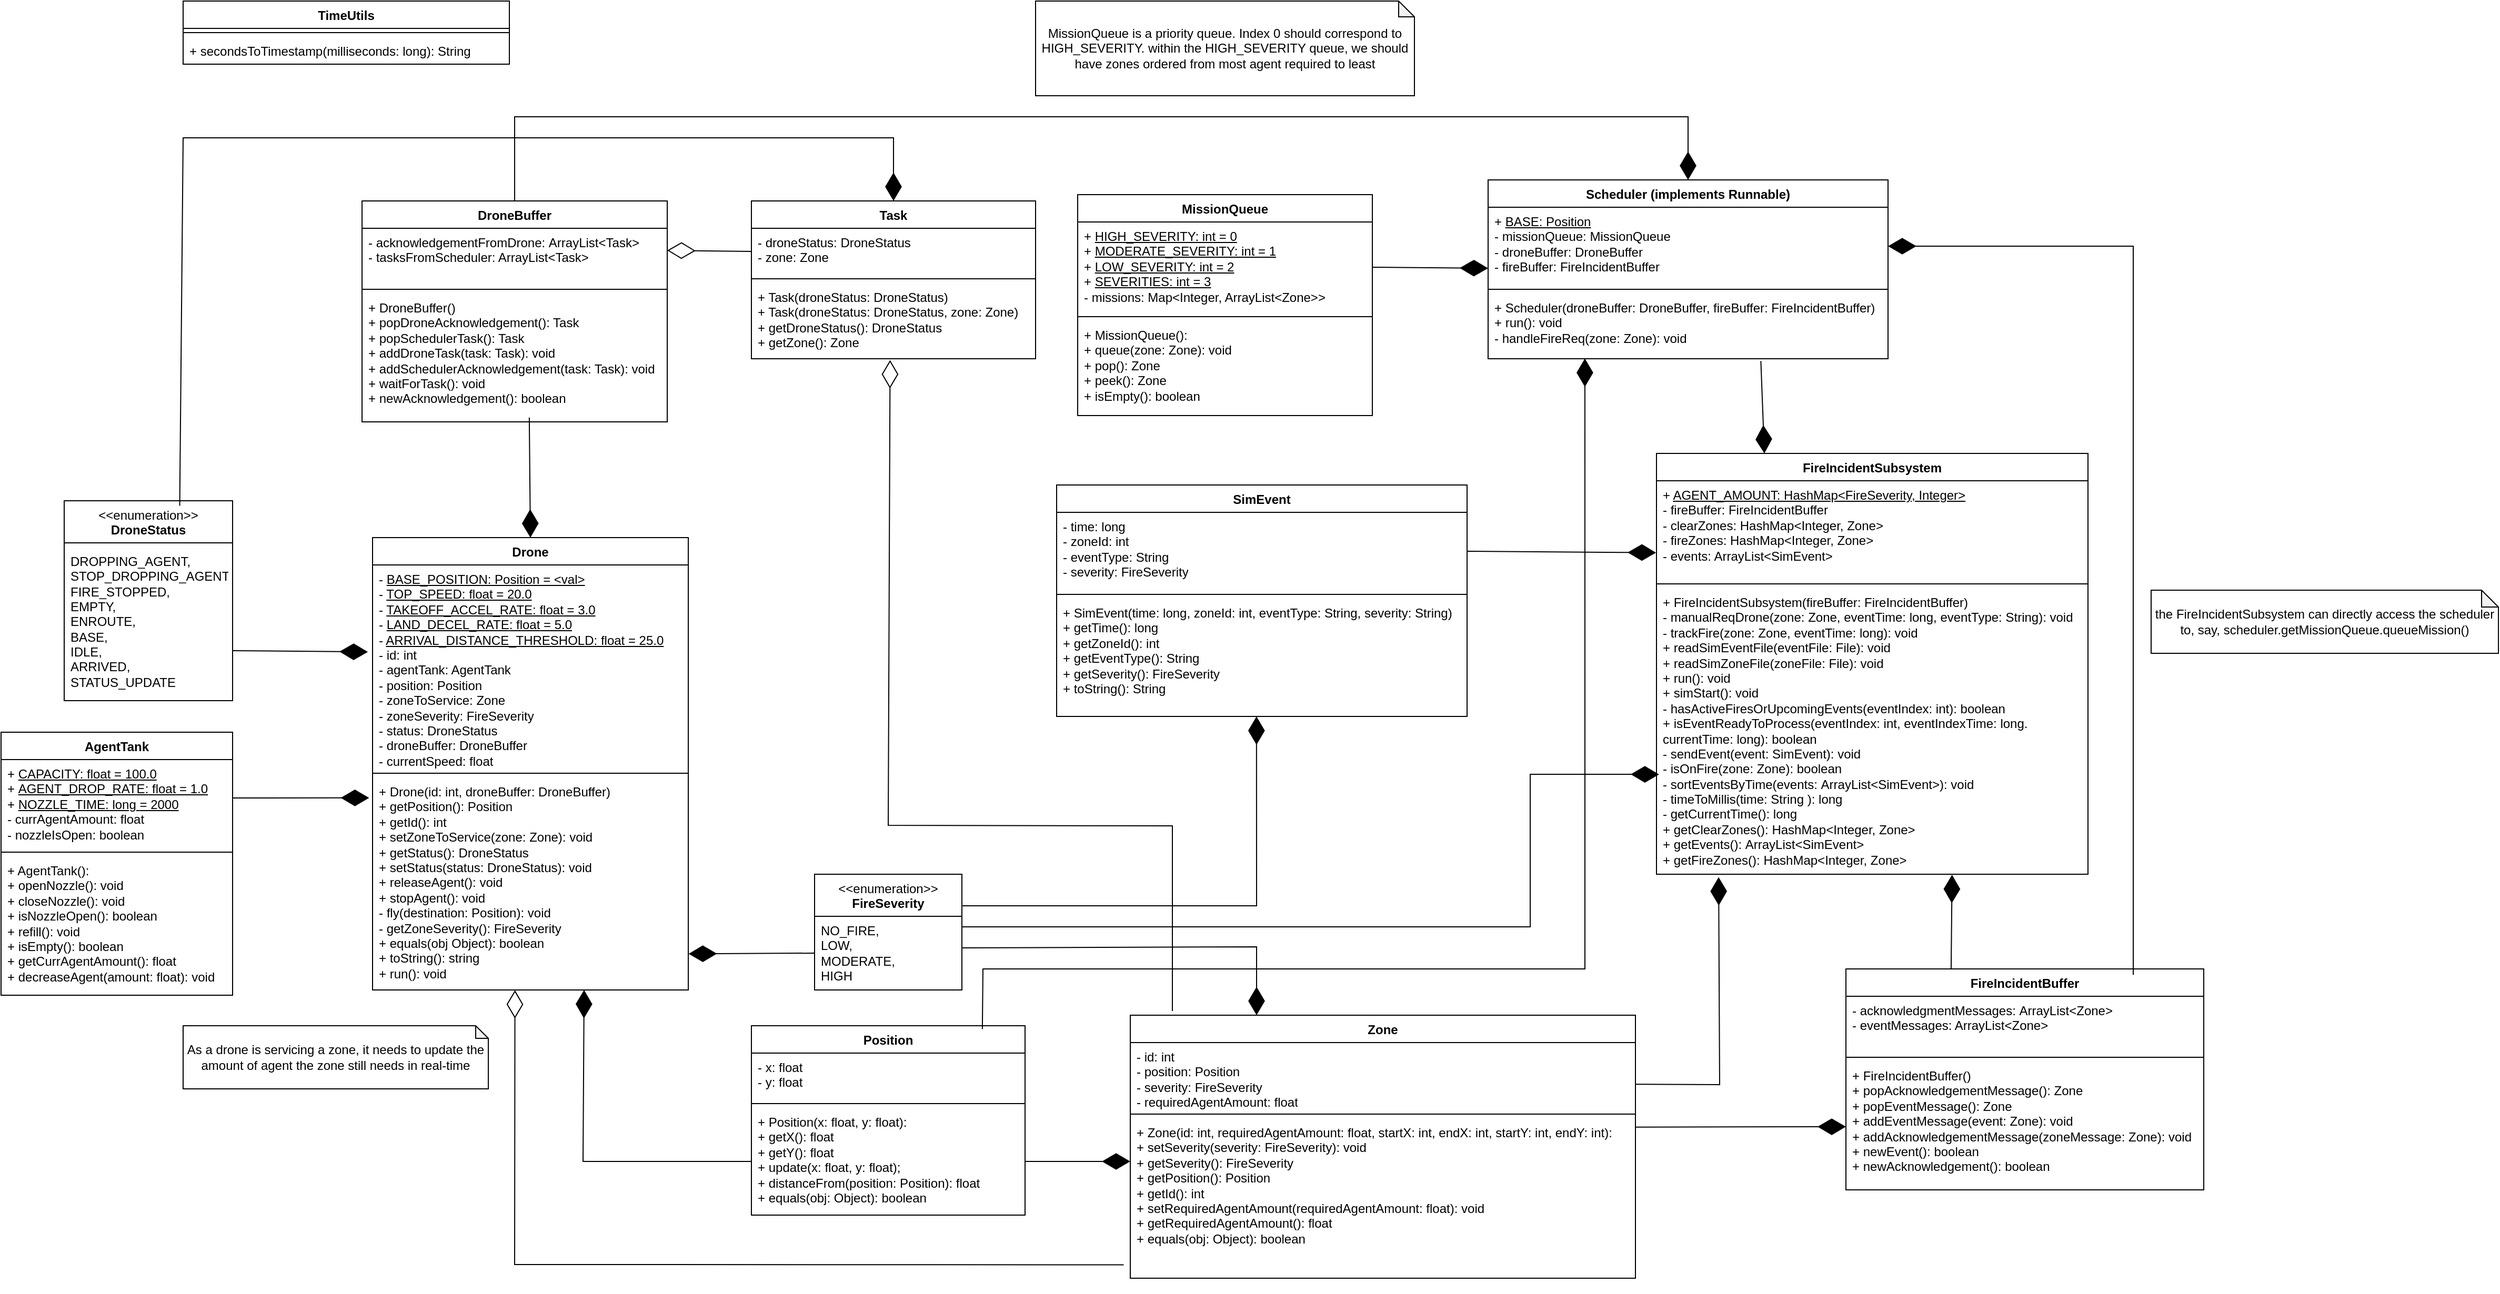 <mxfile version="26.0.10">
  <diagram id="C5RBs43oDa-KdzZeNtuy" name="Page-1">
    <mxGraphModel dx="6270" dy="3529" grid="1" gridSize="10" guides="1" tooltips="1" connect="1" arrows="1" fold="1" page="1" pageScale="1" pageWidth="827" pageHeight="1169" math="0" shadow="0">
      <root>
        <mxCell id="WIyWlLk6GJQsqaUBKTNV-0" />
        <mxCell id="WIyWlLk6GJQsqaUBKTNV-1" parent="WIyWlLk6GJQsqaUBKTNV-0" />
        <mxCell id="dD8fBHzeQAmdIIVGzdC5-3" value="Scheduler (implements Runnable)" style="swimlane;fontStyle=1;align=center;verticalAlign=top;childLayout=stackLayout;horizontal=1;startSize=26;horizontalStack=0;resizeParent=1;resizeParentMax=0;resizeLast=0;collapsible=1;marginBottom=0;whiteSpace=wrap;html=1;" parent="WIyWlLk6GJQsqaUBKTNV-1" vertex="1">
          <mxGeometry x="653" y="-940" width="380" height="170" as="geometry" />
        </mxCell>
        <mxCell id="dD8fBHzeQAmdIIVGzdC5-4" value="&lt;div&gt;+ &lt;u&gt;BASE: Position&lt;/u&gt;&lt;/div&gt;&lt;div&gt;- missionQueue: MissionQueue&lt;/div&gt;&lt;div&gt;- droneBuffer: DroneBuffer&lt;/div&gt;&lt;div&gt;- fireBuffer: FireIncidentBuffer&lt;/div&gt;" style="text;strokeColor=none;fillColor=none;align=left;verticalAlign=top;spacingLeft=4;spacingRight=4;overflow=hidden;rotatable=0;points=[[0,0.5],[1,0.5]];portConstraint=eastwest;whiteSpace=wrap;html=1;" parent="dD8fBHzeQAmdIIVGzdC5-3" vertex="1">
          <mxGeometry y="26" width="380" height="74" as="geometry" />
        </mxCell>
        <mxCell id="dD8fBHzeQAmdIIVGzdC5-5" value="" style="line;strokeWidth=1;fillColor=none;align=left;verticalAlign=middle;spacingTop=-1;spacingLeft=3;spacingRight=3;rotatable=0;labelPosition=right;points=[];portConstraint=eastwest;strokeColor=inherit;" parent="dD8fBHzeQAmdIIVGzdC5-3" vertex="1">
          <mxGeometry y="100" width="380" height="8" as="geometry" />
        </mxCell>
        <mxCell id="dD8fBHzeQAmdIIVGzdC5-6" value="&lt;div&gt;+ Scheduler(droneBuffer: DroneBuffer, fireBuffer: FireIncidentBuffer)&lt;/div&gt;&lt;div&gt;+ run(): void&lt;/div&gt;&lt;div&gt;- handleFireReq(zone: Zone): void&lt;/div&gt;" style="text;strokeColor=none;fillColor=none;align=left;verticalAlign=top;spacingLeft=4;spacingRight=4;overflow=hidden;rotatable=0;points=[[0,0.5],[1,0.5]];portConstraint=eastwest;whiteSpace=wrap;html=1;" parent="dD8fBHzeQAmdIIVGzdC5-3" vertex="1">
          <mxGeometry y="108" width="380" height="62" as="geometry" />
        </mxCell>
        <mxCell id="dD8fBHzeQAmdIIVGzdC5-7" value="FireIncidentSubsystem" style="swimlane;fontStyle=1;align=center;verticalAlign=top;childLayout=stackLayout;horizontal=1;startSize=26;horizontalStack=0;resizeParent=1;resizeParentMax=0;resizeLast=0;collapsible=1;marginBottom=0;whiteSpace=wrap;html=1;" parent="WIyWlLk6GJQsqaUBKTNV-1" vertex="1">
          <mxGeometry x="813" y="-680" width="410" height="400" as="geometry">
            <mxRectangle x="600" y="260" width="160" height="30" as="alternateBounds" />
          </mxGeometry>
        </mxCell>
        <mxCell id="dD8fBHzeQAmdIIVGzdC5-8" value="&lt;div&gt;+ &lt;u&gt;AGENT_AMOUNT: HashMap&amp;lt;FireSeverity, Integer&amp;gt;&lt;/u&gt;&lt;/div&gt;&lt;div&gt;- fireBuffer: FireIncidentBuffer&lt;/div&gt;- clearZones: HashMap&amp;lt;Integer, Zone&amp;gt;&lt;div&gt;- fireZones: HashMap&amp;lt;Integer, Zone&amp;gt;&lt;br&gt;&lt;div&gt;- events: ArrayList&amp;lt;SimEvent&amp;gt;&lt;br&gt;&lt;div&gt;&lt;br&gt;&lt;/div&gt;&lt;/div&gt;&lt;/div&gt;" style="text;strokeColor=none;fillColor=none;align=left;verticalAlign=top;spacingLeft=4;spacingRight=4;overflow=hidden;rotatable=0;points=[[0,0.5],[1,0.5]];portConstraint=eastwest;whiteSpace=wrap;html=1;" parent="dD8fBHzeQAmdIIVGzdC5-7" vertex="1">
          <mxGeometry y="26" width="410" height="94" as="geometry" />
        </mxCell>
        <mxCell id="dD8fBHzeQAmdIIVGzdC5-9" value="" style="line;strokeWidth=1;fillColor=none;align=left;verticalAlign=middle;spacingTop=-1;spacingLeft=3;spacingRight=3;rotatable=0;labelPosition=right;points=[];portConstraint=eastwest;strokeColor=inherit;" parent="dD8fBHzeQAmdIIVGzdC5-7" vertex="1">
          <mxGeometry y="120" width="410" height="8" as="geometry" />
        </mxCell>
        <mxCell id="dD8fBHzeQAmdIIVGzdC5-10" value="+ FireIncidentSubsystem(fireBuffer: FireIncidentBuffer)&lt;div&gt;- manualReqDrone(zone: Zone, eventTime: long, eventType: String): void&lt;/div&gt;&lt;div&gt;- trackFire(zone: Zone, eventTime: long): void&lt;/div&gt;&lt;div&gt;+ readSimEventFile(eventFile: File): void&lt;/div&gt;&lt;div&gt;+ readSimZoneFile(zoneFile: File): void&lt;/div&gt;&lt;div&gt;+ run(): void&lt;/div&gt;&lt;div&gt;+ simStart(): void&lt;/div&gt;&lt;div&gt;- hasActiveFiresOrUpcomingEvents(eventIndex: int): boolean&lt;/div&gt;&lt;div&gt;+ isEventReadyToProcess(eventIndex: int, eventIndexTime: long. currentTime: long): boolean&lt;/div&gt;&lt;div&gt;- sendEvent(event: SimEvent): void&lt;/div&gt;&lt;div&gt;- isOnFire(zone: Zone): boolean&lt;/div&gt;&lt;div&gt;- sortEventsByTime(&lt;span style=&quot;background-color: transparent; color: light-dark(rgb(0, 0, 0), rgb(255, 255, 255));&quot;&gt;events:&amp;nbsp;&lt;/span&gt;&lt;span style=&quot;background-color: transparent; color: light-dark(rgb(0, 0, 0), rgb(255, 255, 255));&quot;&gt;ArrayList&amp;lt;SimEvent&amp;gt;):&amp;nbsp;&lt;/span&gt;&lt;span style=&quot;background-color: transparent; color: light-dark(rgb(0, 0, 0), rgb(255, 255, 255));&quot;&gt;void&lt;/span&gt;&lt;span style=&quot;background-color: transparent; color: light-dark(rgb(0, 0, 0), rgb(255, 255, 255));&quot;&gt;&amp;nbsp;&lt;/span&gt;&lt;/div&gt;&lt;div&gt;- timeToMillis(time:&amp;nbsp;&lt;span style=&quot;background-color: transparent; color: light-dark(rgb(0, 0, 0), rgb(255, 255, 255));&quot;&gt;String&lt;/span&gt;&lt;span style=&quot;background-color: transparent; color: light-dark(rgb(0, 0, 0), rgb(255, 255, 255));&quot;&gt;&amp;nbsp;&lt;/span&gt;&lt;span style=&quot;background-color: transparent; color: light-dark(rgb(0, 0, 0), rgb(255, 255, 255));&quot;&gt;):&amp;nbsp;&lt;/span&gt;&lt;span style=&quot;background-color: transparent; color: light-dark(rgb(0, 0, 0), rgb(255, 255, 255));&quot;&gt;long&lt;/span&gt;&lt;span style=&quot;background-color: transparent; color: light-dark(rgb(0, 0, 0), rgb(255, 255, 255));&quot;&gt;&amp;nbsp;&lt;/span&gt;&lt;/div&gt;&lt;div&gt;- getCurrentTime():&amp;nbsp;&lt;span style=&quot;background-color: transparent; color: light-dark(rgb(0, 0, 0), rgb(255, 255, 255));&quot;&gt;long&lt;/span&gt;&lt;span style=&quot;background-color: transparent; color: light-dark(rgb(0, 0, 0), rgb(255, 255, 255));&quot;&gt;&amp;nbsp;&lt;/span&gt;&lt;/div&gt;&lt;div&gt;+ getClearZones():&amp;nbsp;&lt;span style=&quot;background-color: transparent; color: light-dark(rgb(0, 0, 0), rgb(255, 255, 255));&quot;&gt;HashMap&amp;lt;Integer, Zone&amp;gt;&lt;/span&gt;&lt;/div&gt;&lt;div&gt;+ getEvents():&amp;nbsp;&lt;span style=&quot;background-color: transparent; color: light-dark(rgb(0, 0, 0), rgb(255, 255, 255));&quot;&gt;ArrayList&amp;lt;SimEvent&amp;gt;&lt;/span&gt;&lt;/div&gt;&lt;div&gt;+ getFireZones():&amp;nbsp;&lt;span style=&quot;background-color: transparent; color: light-dark(rgb(0, 0, 0), rgb(255, 255, 255));&quot;&gt;HashMap&amp;lt;Integer, Zone&amp;gt;&lt;/span&gt;&lt;/div&gt;" style="text;strokeColor=none;fillColor=none;align=left;verticalAlign=top;spacingLeft=4;spacingRight=4;overflow=hidden;rotatable=0;points=[[0,0.5],[1,0.5]];portConstraint=eastwest;whiteSpace=wrap;html=1;" parent="dD8fBHzeQAmdIIVGzdC5-7" vertex="1">
          <mxGeometry y="128" width="410" height="272" as="geometry" />
        </mxCell>
        <mxCell id="dD8fBHzeQAmdIIVGzdC5-19" value="Drone" style="swimlane;fontStyle=1;align=center;verticalAlign=top;childLayout=stackLayout;horizontal=1;startSize=26;horizontalStack=0;resizeParent=1;resizeParentMax=0;resizeLast=0;collapsible=1;marginBottom=0;whiteSpace=wrap;html=1;" parent="WIyWlLk6GJQsqaUBKTNV-1" vertex="1">
          <mxGeometry x="-407" y="-600" width="300" height="430" as="geometry" />
        </mxCell>
        <mxCell id="dD8fBHzeQAmdIIVGzdC5-20" value="&lt;div&gt;- &lt;u&gt;BASE_POSITION: Position = &amp;lt;val&amp;gt;&lt;/u&gt;&lt;/div&gt;- &lt;u&gt;TOP_SPEED: float = 20.0&lt;/u&gt;&lt;div&gt;- &lt;u&gt;TAKEOFF_ACCEL_RATE&lt;/u&gt;&lt;u style=&quot;background-color: transparent; color: light-dark(rgb(0, 0, 0), rgb(255, 255, 255));&quot;&gt;: float&lt;/u&gt;&lt;u style=&quot;background-color: transparent; color: light-dark(rgb(0, 0, 0), rgb(255, 255, 255));&quot;&gt;&amp;nbsp;= 3.0&lt;/u&gt;&lt;/div&gt;&lt;div&gt;- &lt;u&gt;LAND_DECEL_RATE&lt;/u&gt;&lt;u style=&quot;background-color: transparent; color: light-dark(rgb(0, 0, 0), rgb(255, 255, 255));&quot;&gt;: float&lt;/u&gt;&lt;u style=&quot;background-color: transparent; color: light-dark(rgb(0, 0, 0), rgb(255, 255, 255));&quot;&gt;&amp;nbsp;= 5.0&lt;/u&gt;&lt;/div&gt;&lt;div&gt;- &lt;u&gt;ARRIVAL_DISTANCE_THRESHOLD: float = 25.0&lt;/u&gt;&lt;/div&gt;&lt;div&gt;- id: int&lt;/div&gt;&lt;div&gt;- agentTank: AgentTank&lt;/div&gt;&lt;div&gt;- position: Position&lt;/div&gt;&lt;div&gt;&lt;span style=&quot;background-color: transparent; color: light-dark(rgb(0, 0, 0), rgb(255, 255, 255));&quot;&gt;- zoneToService: Zone&lt;/span&gt;&lt;/div&gt;&lt;div&gt;&lt;span style=&quot;background-color: transparent; color: light-dark(rgb(0, 0, 0), rgb(255, 255, 255));&quot;&gt;- zoneSeverity: FireSeverity&lt;/span&gt;&lt;/div&gt;&lt;div&gt;&lt;span style=&quot;background-color: transparent; color: light-dark(rgb(0, 0, 0), rgb(255, 255, 255));&quot;&gt;- status: DroneStatus&lt;/span&gt;&lt;/div&gt;&lt;div&gt;- droneBuffer: DroneBuffer&lt;/div&gt;&lt;div&gt;- currentSpeed: float&lt;/div&gt;" style="text;strokeColor=none;fillColor=none;align=left;verticalAlign=top;spacingLeft=4;spacingRight=4;overflow=hidden;rotatable=0;points=[[0,0.5],[1,0.5]];portConstraint=eastwest;whiteSpace=wrap;html=1;" parent="dD8fBHzeQAmdIIVGzdC5-19" vertex="1">
          <mxGeometry y="26" width="300" height="194" as="geometry" />
        </mxCell>
        <mxCell id="dD8fBHzeQAmdIIVGzdC5-21" value="" style="line;strokeWidth=1;fillColor=none;align=left;verticalAlign=middle;spacingTop=-1;spacingLeft=3;spacingRight=3;rotatable=0;labelPosition=right;points=[];portConstraint=eastwest;strokeColor=inherit;" parent="dD8fBHzeQAmdIIVGzdC5-19" vertex="1">
          <mxGeometry y="220" width="300" height="8" as="geometry" />
        </mxCell>
        <mxCell id="dD8fBHzeQAmdIIVGzdC5-22" value="+ Drone(id: int, droneBuffer: DroneBuffer)&lt;div&gt;+ getPosition(): Position&lt;/div&gt;&lt;div&gt;+ getId(): int&lt;/div&gt;&lt;div&gt;+ setZoneToService(zone: Zone): void&lt;/div&gt;&lt;div&gt;+ getStatus(): DroneStatus&lt;/div&gt;&lt;div&gt;+ setStatus(status: DroneStatus): void&lt;/div&gt;&lt;div&gt;+ releaseAgent(): void&lt;/div&gt;&lt;div&gt;+ stopAgent(): void&lt;/div&gt;&lt;div&gt;- fly(destination: Position): void&lt;/div&gt;&lt;div&gt;- getZoneSeverity(): FireSeverity&lt;/div&gt;&lt;div&gt;&lt;span style=&quot;background-color: transparent; color: light-dark(rgb(0, 0, 0), rgb(255, 255, 255));&quot;&gt;+ equals(obj Object): boolean&lt;/span&gt;&lt;/div&gt;&lt;div&gt;&lt;span style=&quot;background-color: transparent; color: light-dark(rgb(0, 0, 0), rgb(255, 255, 255));&quot;&gt;+ toString(): string&lt;/span&gt;&lt;/div&gt;&lt;div&gt;+ run(): void&lt;/div&gt;" style="text;strokeColor=none;fillColor=none;align=left;verticalAlign=top;spacingLeft=4;spacingRight=4;overflow=hidden;rotatable=0;points=[[0,0.5],[1,0.5]];portConstraint=eastwest;whiteSpace=wrap;html=1;" parent="dD8fBHzeQAmdIIVGzdC5-19" vertex="1">
          <mxGeometry y="228" width="300" height="202" as="geometry" />
        </mxCell>
        <mxCell id="8iYAL62ja1nZ0vtUhIU6-0" value="Position" style="swimlane;fontStyle=1;align=center;verticalAlign=top;childLayout=stackLayout;horizontal=1;startSize=26;horizontalStack=0;resizeParent=1;resizeParentMax=0;resizeLast=0;collapsible=1;marginBottom=0;whiteSpace=wrap;html=1;" parent="WIyWlLk6GJQsqaUBKTNV-1" vertex="1">
          <mxGeometry x="-47" y="-136" width="260" height="180" as="geometry" />
        </mxCell>
        <mxCell id="8iYAL62ja1nZ0vtUhIU6-1" value="- x: float&lt;div&gt;- y: float&lt;br&gt;&lt;div&gt;&lt;br&gt;&lt;/div&gt;&lt;/div&gt;" style="text;strokeColor=none;fillColor=none;align=left;verticalAlign=top;spacingLeft=4;spacingRight=4;overflow=hidden;rotatable=0;points=[[0,0.5],[1,0.5]];portConstraint=eastwest;whiteSpace=wrap;html=1;" parent="8iYAL62ja1nZ0vtUhIU6-0" vertex="1">
          <mxGeometry y="26" width="260" height="44" as="geometry" />
        </mxCell>
        <mxCell id="8iYAL62ja1nZ0vtUhIU6-2" value="" style="line;strokeWidth=1;fillColor=none;align=left;verticalAlign=middle;spacingTop=-1;spacingLeft=3;spacingRight=3;rotatable=0;labelPosition=right;points=[];portConstraint=eastwest;strokeColor=inherit;" parent="8iYAL62ja1nZ0vtUhIU6-0" vertex="1">
          <mxGeometry y="70" width="260" height="8" as="geometry" />
        </mxCell>
        <mxCell id="8iYAL62ja1nZ0vtUhIU6-3" value="+ Position(x: float, y: float):&lt;div&gt;+ getX(): float&lt;/div&gt;&lt;div&gt;+ getY(): float&lt;/div&gt;&lt;div&gt;+ update(x: float, y: float);&lt;/div&gt;&lt;div&gt;+ distanceFrom(position: Position): float&lt;/div&gt;&lt;div&gt;+ equals(obj: Object): boolean&lt;/div&gt;" style="text;strokeColor=none;fillColor=none;align=left;verticalAlign=top;spacingLeft=4;spacingRight=4;overflow=hidden;rotatable=0;points=[[0,0.5],[1,0.5]];portConstraint=eastwest;whiteSpace=wrap;html=1;" parent="8iYAL62ja1nZ0vtUhIU6-0" vertex="1">
          <mxGeometry y="78" width="260" height="102" as="geometry" />
        </mxCell>
        <mxCell id="8iYAL62ja1nZ0vtUhIU6-4" value="AgentTank" style="swimlane;fontStyle=1;align=center;verticalAlign=top;childLayout=stackLayout;horizontal=1;startSize=26;horizontalStack=0;resizeParent=1;resizeParentMax=0;resizeLast=0;collapsible=1;marginBottom=0;whiteSpace=wrap;html=1;" parent="WIyWlLk6GJQsqaUBKTNV-1" vertex="1">
          <mxGeometry x="-760" y="-415" width="220" height="250" as="geometry" />
        </mxCell>
        <mxCell id="3Jw2S-eIn3hg3tQyEcCP-6" value="&lt;div&gt;+ &lt;u&gt;CAPACITY&lt;span style=&quot;color: light-dark(rgb(0, 0, 0), rgb(255, 255, 255)); background-color: transparent;&quot;&gt;: float&lt;/span&gt;&lt;span style=&quot;color: light-dark(rgb(0, 0, 0), rgb(255, 255, 255)); background-color: transparent;&quot;&gt;&amp;nbsp;= 100.0&lt;/span&gt;&lt;/u&gt;&lt;br&gt;&lt;/div&gt;+&amp;nbsp;&lt;u&gt;AGENT_DROP_RATE:&lt;span style=&quot;color: light-dark(rgb(0, 0, 0), rgb(255, 255, 255)); background-color: transparent;&quot;&gt;&amp;nbsp;float&lt;/span&gt;&lt;span style=&quot;color: light-dark(rgb(0, 0, 0), rgb(255, 255, 255)); background-color: transparent;&quot;&gt;&amp;nbsp;= 1.0&lt;/span&gt;&lt;/u&gt;&lt;div&gt;+&amp;nbsp;&lt;u&gt;NOZZLE_TIME&lt;/u&gt;&lt;u style=&quot;color: light-dark(rgb(0, 0, 0), rgb(255, 255, 255)); background-color: transparent;&quot;&gt;: long&amp;nbsp;&lt;/u&gt;&lt;u style=&quot;color: light-dark(rgb(0, 0, 0), rgb(255, 255, 255)); background-color: transparent;&quot;&gt;= 2000&lt;/u&gt;&lt;u style=&quot;color: light-dark(rgb(0, 0, 0), rgb(255, 255, 255)); background-color: transparent;&quot;&gt;&lt;br&gt;&lt;/u&gt;&lt;/div&gt;&lt;div&gt;- currAgentAmount: float&lt;/div&gt;&lt;div&gt;- nozzleIsOpen: boolean&lt;/div&gt;" style="text;strokeColor=none;fillColor=none;align=left;verticalAlign=top;spacingLeft=4;spacingRight=4;overflow=hidden;rotatable=0;points=[[0,0.5],[1,0.5]];portConstraint=eastwest;whiteSpace=wrap;html=1;" parent="8iYAL62ja1nZ0vtUhIU6-4" vertex="1">
          <mxGeometry y="26" width="220" height="84" as="geometry" />
        </mxCell>
        <mxCell id="8iYAL62ja1nZ0vtUhIU6-6" value="" style="line;strokeWidth=1;fillColor=none;align=left;verticalAlign=middle;spacingTop=-1;spacingLeft=3;spacingRight=3;rotatable=0;labelPosition=right;points=[];portConstraint=eastwest;strokeColor=inherit;" parent="8iYAL62ja1nZ0vtUhIU6-4" vertex="1">
          <mxGeometry y="110" width="220" height="8" as="geometry" />
        </mxCell>
        <mxCell id="8iYAL62ja1nZ0vtUhIU6-7" value="+ AgentTank():&lt;div&gt;+ openNozzle(): void&lt;/div&gt;&lt;div&gt;+ closeNozzle(): void&lt;/div&gt;&lt;div&gt;+ isNozzleOpen(): boolean&lt;/div&gt;&lt;div&gt;+ refill(): void&lt;/div&gt;&lt;div&gt;+ isEmpty(): boolean&lt;/div&gt;&lt;div&gt;+ getCurrAgentAmount(): float&lt;/div&gt;&lt;div&gt;+ decreaseAgent(amount: float): void&lt;/div&gt;" style="text;strokeColor=none;fillColor=none;align=left;verticalAlign=top;spacingLeft=4;spacingRight=4;overflow=hidden;rotatable=0;points=[[0,0.5],[1,0.5]];portConstraint=eastwest;whiteSpace=wrap;html=1;" parent="8iYAL62ja1nZ0vtUhIU6-4" vertex="1">
          <mxGeometry y="118" width="220" height="132" as="geometry" />
        </mxCell>
        <mxCell id="8iYAL62ja1nZ0vtUhIU6-9" value="Zone" style="swimlane;fontStyle=1;align=center;verticalAlign=top;childLayout=stackLayout;horizontal=1;startSize=26;horizontalStack=0;resizeParent=1;resizeParentMax=0;resizeLast=0;collapsible=1;marginBottom=0;whiteSpace=wrap;html=1;" parent="WIyWlLk6GJQsqaUBKTNV-1" vertex="1">
          <mxGeometry x="313" y="-146" width="480" height="250" as="geometry" />
        </mxCell>
        <mxCell id="8iYAL62ja1nZ0vtUhIU6-10" value="&lt;div&gt;- id: int&lt;/div&gt;- position: Position&lt;div&gt;- severity: FireSeverity&amp;nbsp;&lt;/div&gt;&lt;div&gt;- requiredAgentAmount: float&lt;/div&gt;&lt;div&gt;&lt;br&gt;&lt;/div&gt;" style="text;strokeColor=none;fillColor=none;align=left;verticalAlign=top;spacingLeft=4;spacingRight=4;overflow=hidden;rotatable=0;points=[[0,0.5],[1,0.5]];portConstraint=eastwest;whiteSpace=wrap;html=1;" parent="8iYAL62ja1nZ0vtUhIU6-9" vertex="1">
          <mxGeometry y="26" width="480" height="64" as="geometry" />
        </mxCell>
        <mxCell id="8iYAL62ja1nZ0vtUhIU6-11" value="" style="line;strokeWidth=1;fillColor=none;align=left;verticalAlign=middle;spacingTop=-1;spacingLeft=3;spacingRight=3;rotatable=0;labelPosition=right;points=[];portConstraint=eastwest;strokeColor=inherit;" parent="8iYAL62ja1nZ0vtUhIU6-9" vertex="1">
          <mxGeometry y="90" width="480" height="8" as="geometry" />
        </mxCell>
        <mxCell id="8iYAL62ja1nZ0vtUhIU6-12" value="+ Zone(id: int, requiredAgentAmount: float, startX: int, endX: int, startY: int, endY: int):&lt;div&gt;&lt;div&gt;+ setSeverity(severity: FireSeverity): void&lt;/div&gt;&lt;div&gt;+ getSeverity(): FireSeverity&lt;/div&gt;&lt;div&gt;+ getPosition(): Position&lt;/div&gt;&lt;div&gt;+ getId(): int&lt;/div&gt;&lt;div&gt;+ setRequiredAgentAmount(requiredAgentAmount: float): void&lt;/div&gt;&lt;div&gt;+ getRequiredAgentAmount(): float&lt;/div&gt;&lt;div&gt;+ equals(obj: Object): boolean&lt;/div&gt;&lt;div&gt;&lt;br&gt;&lt;/div&gt;&lt;div&gt;&lt;div&gt;&lt;br&gt;&lt;/div&gt;&lt;/div&gt;&lt;/div&gt;" style="text;strokeColor=none;fillColor=none;align=left;verticalAlign=top;spacingLeft=4;spacingRight=4;overflow=hidden;rotatable=0;points=[[0,0.5],[1,0.5]];portConstraint=eastwest;whiteSpace=wrap;html=1;" parent="8iYAL62ja1nZ0vtUhIU6-9" vertex="1">
          <mxGeometry y="98" width="480" height="152" as="geometry" />
        </mxCell>
        <mxCell id="v5a_JtyLuiKGbZSBBkoW-1" value="&amp;lt;&amp;lt;enumeration&amp;gt;&amp;gt;&lt;br&gt;&lt;b&gt;FireSeverity&lt;/b&gt;" style="swimlane;fontStyle=0;align=center;verticalAlign=top;childLayout=stackLayout;horizontal=1;startSize=40;horizontalStack=0;resizeParent=1;resizeParentMax=0;resizeLast=0;collapsible=0;marginBottom=0;html=1;whiteSpace=wrap;" parent="WIyWlLk6GJQsqaUBKTNV-1" vertex="1">
          <mxGeometry x="13" y="-280" width="140" height="110" as="geometry" />
        </mxCell>
        <mxCell id="v5a_JtyLuiKGbZSBBkoW-2" value="NO_FIRE,&lt;div&gt;LOW,&lt;/div&gt;&lt;div&gt;MODERATE,&lt;/div&gt;&lt;div&gt;HIGH&lt;/div&gt;" style="text;html=1;strokeColor=none;fillColor=none;align=left;verticalAlign=middle;spacingLeft=4;spacingRight=4;overflow=hidden;rotatable=0;points=[[0,0.5],[1,0.5]];portConstraint=eastwest;whiteSpace=wrap;" parent="v5a_JtyLuiKGbZSBBkoW-1" vertex="1">
          <mxGeometry y="40" width="140" height="70" as="geometry" />
        </mxCell>
        <mxCell id="MMEQ76p3ZuOn5TUmwQS6-1" value="MissionQueue" style="swimlane;fontStyle=1;align=center;verticalAlign=top;childLayout=stackLayout;horizontal=1;startSize=26;horizontalStack=0;resizeParent=1;resizeParentMax=0;resizeLast=0;collapsible=1;marginBottom=0;whiteSpace=wrap;html=1;" parent="WIyWlLk6GJQsqaUBKTNV-1" vertex="1">
          <mxGeometry x="263" y="-926" width="280" height="210" as="geometry" />
        </mxCell>
        <mxCell id="MMEQ76p3ZuOn5TUmwQS6-2" value="&lt;div&gt;+&amp;nbsp;&lt;u&gt;HIGH_SEVERITY: int = 0&lt;/u&gt;&lt;/div&gt;&lt;div&gt;+&amp;nbsp;&lt;u&gt;MODERATE_SEVERITY: int = 1&lt;/u&gt;&lt;/div&gt;&lt;div&gt;+&amp;nbsp;&lt;u&gt;LOW_SEVERITY: int = 2&lt;/u&gt;&lt;/div&gt;&lt;div&gt;+&amp;nbsp;&lt;span style=&quot;background-color: transparent;&quot;&gt;&lt;u&gt;SEVERITIES: int = 3&lt;/u&gt;&lt;/span&gt;&lt;/div&gt;- missions: Map&amp;lt;Integer, ArrayList&amp;lt;Zone&amp;gt;&amp;gt;" style="text;strokeColor=none;fillColor=none;align=left;verticalAlign=top;spacingLeft=4;spacingRight=4;overflow=hidden;rotatable=0;points=[[0,0.5],[1,0.5]];portConstraint=eastwest;whiteSpace=wrap;html=1;" parent="MMEQ76p3ZuOn5TUmwQS6-1" vertex="1">
          <mxGeometry y="26" width="280" height="86" as="geometry" />
        </mxCell>
        <mxCell id="MMEQ76p3ZuOn5TUmwQS6-3" value="" style="line;strokeWidth=1;fillColor=none;align=left;verticalAlign=middle;spacingTop=-1;spacingLeft=3;spacingRight=3;rotatable=0;labelPosition=right;points=[];portConstraint=eastwest;strokeColor=inherit;" parent="MMEQ76p3ZuOn5TUmwQS6-1" vertex="1">
          <mxGeometry y="112" width="280" height="8" as="geometry" />
        </mxCell>
        <mxCell id="MMEQ76p3ZuOn5TUmwQS6-4" value="+ MissionQueue():&lt;div&gt;+ queue(zone: Zone): void&lt;/div&gt;&lt;div&gt;+ pop(&lt;span style=&quot;background-color: transparent; color: light-dark(rgb(0, 0, 0), rgb(255, 255, 255));&quot;&gt;): Zone&lt;/span&gt;&lt;/div&gt;&lt;div&gt;+ peek(): Zone&lt;/div&gt;&lt;div&gt;+ isEmpty(): boolean&lt;/div&gt;" style="text;strokeColor=none;fillColor=none;align=left;verticalAlign=top;spacingLeft=4;spacingRight=4;overflow=hidden;rotatable=0;points=[[0,0.5],[1,0.5]];portConstraint=eastwest;whiteSpace=wrap;html=1;" parent="MMEQ76p3ZuOn5TUmwQS6-1" vertex="1">
          <mxGeometry y="120" width="280" height="90" as="geometry" />
        </mxCell>
        <mxCell id="MMEQ76p3ZuOn5TUmwQS6-10" value="the FireIncidentSubsystem can directly access the scheduler to, say, scheduler.getMissionQueue.queueMission()" style="shape=note;whiteSpace=wrap;html=1;backgroundOutline=1;darkOpacity=0.05;size=16;" parent="WIyWlLk6GJQsqaUBKTNV-1" vertex="1">
          <mxGeometry x="1283" y="-550" width="330" height="60" as="geometry" />
        </mxCell>
        <mxCell id="3Jw2S-eIn3hg3tQyEcCP-0" value="MissionQueue is a priority queue. Index 0 should correspond to HIGH_SEVERITY. within the HIGH_SEVERITY queue, we should have zones ordered from most agent required to least" style="shape=note;whiteSpace=wrap;html=1;backgroundOutline=1;darkOpacity=0.05;size=15;" parent="WIyWlLk6GJQsqaUBKTNV-1" vertex="1">
          <mxGeometry x="223" y="-1110" width="360" height="90" as="geometry" />
        </mxCell>
        <mxCell id="3Jw2S-eIn3hg3tQyEcCP-1" value="As a drone is servicing a zone, it needs to update the amount of agent the zone still needs in real-time" style="shape=note;whiteSpace=wrap;html=1;backgroundOutline=1;darkOpacity=0.05;size=12;" parent="WIyWlLk6GJQsqaUBKTNV-1" vertex="1">
          <mxGeometry x="-587" y="-136" width="290" height="60" as="geometry" />
        </mxCell>
        <mxCell id="3Jw2S-eIn3hg3tQyEcCP-4" value="" style="endArrow=diamondThin;endFill=1;endSize=24;html=1;rounded=0;exitX=1;exitY=0.5;exitDx=0;exitDy=0;" parent="WIyWlLk6GJQsqaUBKTNV-1" source="MMEQ76p3ZuOn5TUmwQS6-2" edge="1">
          <mxGeometry width="160" relative="1" as="geometry">
            <mxPoint x="393" y="-746" as="sourcePoint" />
            <mxPoint x="653" y="-856" as="targetPoint" />
          </mxGeometry>
        </mxCell>
        <mxCell id="3Jw2S-eIn3hg3tQyEcCP-7" value="" style="endArrow=diamondThin;endFill=1;endSize=24;html=1;rounded=0;exitX=1;exitY=0.25;exitDx=0;exitDy=0;entryX=-0.011;entryY=0.096;entryDx=0;entryDy=0;entryPerimeter=0;" parent="WIyWlLk6GJQsqaUBKTNV-1" source="8iYAL62ja1nZ0vtUhIU6-4" target="dD8fBHzeQAmdIIVGzdC5-22" edge="1">
          <mxGeometry width="160" relative="1" as="geometry">
            <mxPoint x="333" y="-361" as="sourcePoint" />
            <mxPoint x="53" y="-380" as="targetPoint" />
          </mxGeometry>
        </mxCell>
        <mxCell id="3Jw2S-eIn3hg3tQyEcCP-10" value="" style="endArrow=diamondThin;endFill=1;endSize=24;html=1;rounded=0;exitX=0.682;exitY=1.034;exitDx=0;exitDy=0;exitPerimeter=0;entryX=0.25;entryY=0;entryDx=0;entryDy=0;" parent="WIyWlLk6GJQsqaUBKTNV-1" source="dD8fBHzeQAmdIIVGzdC5-6" edge="1" target="dD8fBHzeQAmdIIVGzdC5-7">
          <mxGeometry width="160" relative="1" as="geometry">
            <mxPoint x="603" y="-461" as="sourcePoint" />
            <mxPoint x="803" y="-618" as="targetPoint" />
          </mxGeometry>
        </mxCell>
        <mxCell id="3Jw2S-eIn3hg3tQyEcCP-12" value="" style="endArrow=diamondThin;endFill=1;endSize=24;html=1;rounded=0;entryX=0.144;entryY=1.01;entryDx=0;entryDy=0;entryPerimeter=0;exitX=1.001;exitY=0.62;exitDx=0;exitDy=0;exitPerimeter=0;" parent="WIyWlLk6GJQsqaUBKTNV-1" source="8iYAL62ja1nZ0vtUhIU6-10" target="dD8fBHzeQAmdIIVGzdC5-10" edge="1">
          <mxGeometry width="160" relative="1" as="geometry">
            <mxPoint x="1013" y="-178.16" as="sourcePoint" />
            <mxPoint x="1013.45" y="-251.0" as="targetPoint" />
            <Array as="points">
              <mxPoint x="873" y="-80" />
            </Array>
          </mxGeometry>
        </mxCell>
        <mxCell id="3Jw2S-eIn3hg3tQyEcCP-13" value="" style="endArrow=diamondThin;endFill=1;endSize=24;html=1;rounded=0;exitX=1;exitY=0.5;exitDx=0;exitDy=0;" parent="WIyWlLk6GJQsqaUBKTNV-1" source="8iYAL62ja1nZ0vtUhIU6-3" edge="1">
          <mxGeometry width="160" relative="1" as="geometry">
            <mxPoint x="583" y="-71" as="sourcePoint" />
            <mxPoint x="313" y="-7" as="targetPoint" />
          </mxGeometry>
        </mxCell>
        <mxCell id="GtYG0GThT2T0ZaeKtl46-0" value="" style="endArrow=diamondThin;endFill=0;endSize=24;html=1;rounded=0;exitX=-0.013;exitY=0.916;exitDx=0;exitDy=0;exitPerimeter=0;entryX=0.451;entryY=1.001;entryDx=0;entryDy=0;entryPerimeter=0;" parent="WIyWlLk6GJQsqaUBKTNV-1" source="8iYAL62ja1nZ0vtUhIU6-12" target="dD8fBHzeQAmdIIVGzdC5-22" edge="1">
          <mxGeometry width="160" relative="1" as="geometry">
            <mxPoint x="433" y="-90" as="sourcePoint" />
            <mxPoint x="-107" y="-30" as="targetPoint" />
            <Array as="points">
              <mxPoint x="-272" y="91" />
            </Array>
          </mxGeometry>
        </mxCell>
        <mxCell id="GtYG0GThT2T0ZaeKtl46-1" value="&amp;lt;&amp;lt;enumeration&amp;gt;&amp;gt;&lt;br&gt;&lt;b&gt;DroneStatus&lt;/b&gt;" style="swimlane;fontStyle=0;align=center;verticalAlign=top;childLayout=stackLayout;horizontal=1;startSize=40;horizontalStack=0;resizeParent=1;resizeParentMax=0;resizeLast=0;collapsible=0;marginBottom=0;html=1;whiteSpace=wrap;" parent="WIyWlLk6GJQsqaUBKTNV-1" vertex="1">
          <mxGeometry x="-700" y="-635" width="160" height="190" as="geometry" />
        </mxCell>
        <mxCell id="GtYG0GThT2T0ZaeKtl46-2" value="&lt;div&gt;DROPPING_AGENT,&lt;/div&gt;&lt;div&gt;&lt;span style=&quot;background-color: transparent; color: light-dark(rgb(0, 0, 0), rgb(255, 255, 255));&quot;&gt;STOP_DROPPING_AGENT,&lt;/span&gt;&lt;/div&gt;&lt;div&gt;&lt;span style=&quot;background-color: transparent; color: light-dark(rgb(0, 0, 0), rgb(255, 255, 255));&quot;&gt;FIRE_STOPPED,&lt;/span&gt;&lt;/div&gt;&lt;div&gt;&lt;span style=&quot;background-color: transparent; color: light-dark(rgb(0, 0, 0), rgb(255, 255, 255));&quot;&gt;EMPTY,&lt;/span&gt;&lt;/div&gt;&lt;div&gt;ENROUTE,&lt;/div&gt;&lt;div&gt;BASE,&lt;/div&gt;&lt;div&gt;IDLE,&lt;/div&gt;&lt;div&gt;ARRIVED,&lt;/div&gt;&lt;div&gt;STATUS_UPDATE&lt;/div&gt;" style="text;html=1;strokeColor=none;fillColor=none;align=left;verticalAlign=middle;spacingLeft=4;spacingRight=4;overflow=hidden;rotatable=0;points=[[0,0.5],[1,0.5]];portConstraint=eastwest;whiteSpace=wrap;" parent="GtYG0GThT2T0ZaeKtl46-1" vertex="1">
          <mxGeometry y="40" width="160" height="150" as="geometry" />
        </mxCell>
        <mxCell id="tHijJnbsAswJRiMfHp_O-7" value="" style="endArrow=diamondThin;endFill=1;endSize=24;html=1;rounded=0;exitX=0;exitY=0.5;exitDx=0;exitDy=0;" parent="WIyWlLk6GJQsqaUBKTNV-1" source="8iYAL62ja1nZ0vtUhIU6-3" edge="1">
          <mxGeometry width="160" relative="1" as="geometry">
            <mxPoint x="343" y="-230" as="sourcePoint" />
            <mxPoint x="-206" y="-170" as="targetPoint" />
            <Array as="points">
              <mxPoint x="-207" y="-7" />
            </Array>
          </mxGeometry>
        </mxCell>
        <mxCell id="tHijJnbsAswJRiMfHp_O-11" value="" style="endArrow=diamondThin;endFill=1;endSize=24;html=1;rounded=0;entryX=-0.015;entryY=0.426;entryDx=0;entryDy=0;exitX=1;exitY=0.75;exitDx=0;exitDy=0;entryPerimeter=0;" parent="WIyWlLk6GJQsqaUBKTNV-1" source="GtYG0GThT2T0ZaeKtl46-1" target="dD8fBHzeQAmdIIVGzdC5-20" edge="1">
          <mxGeometry width="160" relative="1" as="geometry">
            <mxPoint x="-437" y="-306.83" as="sourcePoint" />
            <mxPoint x="-277" y="-306.83" as="targetPoint" />
          </mxGeometry>
        </mxCell>
        <mxCell id="tHijJnbsAswJRiMfHp_O-12" value="" style="endArrow=diamondThin;endFill=1;endSize=24;html=1;rounded=0;entryX=0.25;entryY=0;entryDx=0;entryDy=0;" parent="WIyWlLk6GJQsqaUBKTNV-1" target="8iYAL62ja1nZ0vtUhIU6-9" edge="1">
          <mxGeometry width="160" relative="1" as="geometry">
            <mxPoint x="153" y="-210" as="sourcePoint" />
            <mxPoint x="903" y="-210" as="targetPoint" />
            <Array as="points">
              <mxPoint x="433" y="-211" />
            </Array>
          </mxGeometry>
        </mxCell>
        <mxCell id="9YjPjeavVjHdBm6AfcT_-0" value="DroneBuffer" style="swimlane;fontStyle=1;align=center;verticalAlign=top;childLayout=stackLayout;horizontal=1;startSize=26;horizontalStack=0;resizeParent=1;resizeParentMax=0;resizeLast=0;collapsible=1;marginBottom=0;whiteSpace=wrap;html=1;" vertex="1" parent="WIyWlLk6GJQsqaUBKTNV-1">
          <mxGeometry x="-417" y="-920" width="290" height="210" as="geometry" />
        </mxCell>
        <mxCell id="9YjPjeavVjHdBm6AfcT_-1" value="&lt;div&gt;&lt;span style=&quot;background-color: transparent; color: light-dark(rgb(0, 0, 0), rgb(255, 255, 255));&quot;&gt;-&amp;nbsp;&lt;/span&gt;&lt;span style=&quot;background-color: transparent;&quot;&gt;acknowledgementFromDrone:&amp;nbsp;&lt;/span&gt;&lt;span style=&quot;background-color: transparent; color: light-dark(rgb(0, 0, 0), rgb(255, 255, 255));&quot;&gt;ArrayList&amp;lt;Task&amp;gt;&lt;/span&gt;&lt;br&gt;&lt;/div&gt;&lt;div&gt;- tasksFromScheduler: ArrayList&amp;lt;Task&amp;gt;&lt;/div&gt;" style="text;strokeColor=none;fillColor=none;align=left;verticalAlign=top;spacingLeft=4;spacingRight=4;overflow=hidden;rotatable=0;points=[[0,0.5],[1,0.5]];portConstraint=eastwest;whiteSpace=wrap;html=1;" vertex="1" parent="9YjPjeavVjHdBm6AfcT_-0">
          <mxGeometry y="26" width="290" height="54" as="geometry" />
        </mxCell>
        <mxCell id="9YjPjeavVjHdBm6AfcT_-2" value="" style="line;strokeWidth=1;fillColor=none;align=left;verticalAlign=middle;spacingTop=-1;spacingLeft=3;spacingRight=3;rotatable=0;labelPosition=right;points=[];portConstraint=eastwest;strokeColor=inherit;" vertex="1" parent="9YjPjeavVjHdBm6AfcT_-0">
          <mxGeometry y="80" width="290" height="8" as="geometry" />
        </mxCell>
        <mxCell id="9YjPjeavVjHdBm6AfcT_-3" value="&lt;div&gt;+ DroneBuffer()&lt;/div&gt;&lt;div&gt;+ popDroneAcknowledgement(): Task&lt;/div&gt;&lt;div&gt;&lt;div&gt;&lt;div&gt;+ popSchedulerTask(): Task&lt;/div&gt;&lt;/div&gt;&lt;/div&gt;&lt;div&gt;&lt;div&gt;+ addDroneTask(task: Task): void&lt;/div&gt;&lt;/div&gt;&lt;div&gt;+ addSchedulerAcknowledgement(task: Task): void&lt;/div&gt;&lt;div&gt;+ waitForTask(): void&lt;/div&gt;&lt;div&gt;+&amp;nbsp;newAcknowledgement(): boolean&lt;/div&gt;" style="text;strokeColor=none;fillColor=none;align=left;verticalAlign=top;spacingLeft=4;spacingRight=4;overflow=hidden;rotatable=0;points=[[0,0.5],[1,0.5]];portConstraint=eastwest;whiteSpace=wrap;html=1;" vertex="1" parent="9YjPjeavVjHdBm6AfcT_-0">
          <mxGeometry y="88" width="290" height="122" as="geometry" />
        </mxCell>
        <mxCell id="9YjPjeavVjHdBm6AfcT_-7" value="" style="endArrow=diamondThin;endFill=1;endSize=24;html=1;rounded=0;exitX=0.548;exitY=0.966;exitDx=0;exitDy=0;exitPerimeter=0;entryX=0.5;entryY=0;entryDx=0;entryDy=0;" edge="1" parent="WIyWlLk6GJQsqaUBKTNV-1" source="9YjPjeavVjHdBm6AfcT_-3" target="dD8fBHzeQAmdIIVGzdC5-19">
          <mxGeometry width="160" relative="1" as="geometry">
            <mxPoint x="152" y="-365" as="sourcePoint" />
            <mxPoint x="-98" y="-383" as="targetPoint" />
          </mxGeometry>
        </mxCell>
        <mxCell id="9YjPjeavVjHdBm6AfcT_-8" value="FireIncidentBuffer" style="swimlane;fontStyle=1;align=center;verticalAlign=top;childLayout=stackLayout;horizontal=1;startSize=26;horizontalStack=0;resizeParent=1;resizeParentMax=0;resizeLast=0;collapsible=1;marginBottom=0;whiteSpace=wrap;html=1;" vertex="1" parent="WIyWlLk6GJQsqaUBKTNV-1">
          <mxGeometry x="993" y="-190" width="340" height="210" as="geometry" />
        </mxCell>
        <mxCell id="9YjPjeavVjHdBm6AfcT_-9" value="&lt;div&gt;&lt;span style=&quot;background-color: transparent; color: light-dark(rgb(0, 0, 0), rgb(255, 255, 255));&quot;&gt;-&amp;nbsp;&lt;/span&gt;&lt;span style=&quot;background-color: transparent;&quot;&gt;acknowledgmentMessages:&amp;nbsp;&lt;/span&gt;&lt;span style=&quot;background-color: transparent; color: light-dark(rgb(0, 0, 0), rgb(255, 255, 255));&quot;&gt;ArrayList&amp;lt;Zone&amp;gt;&lt;/span&gt;&lt;br&gt;&lt;/div&gt;&lt;div&gt;- eventMessages: ArrayList&amp;lt;Zone&amp;gt;&lt;/div&gt;" style="text;strokeColor=none;fillColor=none;align=left;verticalAlign=top;spacingLeft=4;spacingRight=4;overflow=hidden;rotatable=0;points=[[0,0.5],[1,0.5]];portConstraint=eastwest;whiteSpace=wrap;html=1;" vertex="1" parent="9YjPjeavVjHdBm6AfcT_-8">
          <mxGeometry y="26" width="340" height="54" as="geometry" />
        </mxCell>
        <mxCell id="9YjPjeavVjHdBm6AfcT_-10" value="" style="line;strokeWidth=1;fillColor=none;align=left;verticalAlign=middle;spacingTop=-1;spacingLeft=3;spacingRight=3;rotatable=0;labelPosition=right;points=[];portConstraint=eastwest;strokeColor=inherit;" vertex="1" parent="9YjPjeavVjHdBm6AfcT_-8">
          <mxGeometry y="80" width="340" height="8" as="geometry" />
        </mxCell>
        <mxCell id="9YjPjeavVjHdBm6AfcT_-11" value="&lt;div&gt;+ FireIncidentBuffer()&lt;/div&gt;&lt;div&gt;+ popAcknowledgementMessage(): Zone&lt;/div&gt;&lt;div&gt;&lt;div&gt;&lt;div&gt;+ popEventMessage(): Zone&lt;/div&gt;&lt;/div&gt;&lt;/div&gt;&lt;div&gt;&lt;div&gt;+ addEventMessage(event: Zone): void&lt;/div&gt;&lt;/div&gt;&lt;div&gt;+ addAcknowledgementMessage(zoneMessage: Zone): void&lt;/div&gt;&lt;div&gt;+ newEvent(): boolean&lt;/div&gt;&lt;div&gt;+&amp;nbsp;newAcknowledgement(): boolean&lt;/div&gt;" style="text;strokeColor=none;fillColor=none;align=left;verticalAlign=top;spacingLeft=4;spacingRight=4;overflow=hidden;rotatable=0;points=[[0,0.5],[1,0.5]];portConstraint=eastwest;whiteSpace=wrap;html=1;" vertex="1" parent="9YjPjeavVjHdBm6AfcT_-8">
          <mxGeometry y="88" width="340" height="122" as="geometry" />
        </mxCell>
        <mxCell id="9YjPjeavVjHdBm6AfcT_-13" value="SimEvent" style="swimlane;fontStyle=1;align=center;verticalAlign=top;childLayout=stackLayout;horizontal=1;startSize=26;horizontalStack=0;resizeParent=1;resizeParentMax=0;resizeLast=0;collapsible=1;marginBottom=0;whiteSpace=wrap;html=1;" vertex="1" parent="WIyWlLk6GJQsqaUBKTNV-1">
          <mxGeometry x="243" y="-650" width="390" height="220" as="geometry" />
        </mxCell>
        <mxCell id="9YjPjeavVjHdBm6AfcT_-14" value="&lt;div&gt;- time: long&lt;/div&gt;&lt;div&gt;- zoneId: int&lt;/div&gt;&lt;div&gt;- eventType: String&lt;/div&gt;&lt;div&gt;- severity: FireSeverity&lt;/div&gt;" style="text;strokeColor=none;fillColor=none;align=left;verticalAlign=top;spacingLeft=4;spacingRight=4;overflow=hidden;rotatable=0;points=[[0,0.5],[1,0.5]];portConstraint=eastwest;whiteSpace=wrap;html=1;" vertex="1" parent="9YjPjeavVjHdBm6AfcT_-13">
          <mxGeometry y="26" width="390" height="74" as="geometry" />
        </mxCell>
        <mxCell id="9YjPjeavVjHdBm6AfcT_-15" value="" style="line;strokeWidth=1;fillColor=none;align=left;verticalAlign=middle;spacingTop=-1;spacingLeft=3;spacingRight=3;rotatable=0;labelPosition=right;points=[];portConstraint=eastwest;strokeColor=inherit;" vertex="1" parent="9YjPjeavVjHdBm6AfcT_-13">
          <mxGeometry y="100" width="390" height="8" as="geometry" />
        </mxCell>
        <mxCell id="9YjPjeavVjHdBm6AfcT_-16" value="&lt;div&gt;+ SimEvent(time: long, zoneId: int, eventType: String, severity: String)&lt;/div&gt;&lt;div&gt;+ getTime(): long&lt;/div&gt;&lt;div&gt;+ getZoneId(): int&lt;/div&gt;&lt;div&gt;+ getEventType(): String&lt;/div&gt;&lt;div&gt;+ getSeverity(): FireSeverity&lt;/div&gt;&lt;div&gt;+ toString(): String&lt;/div&gt;" style="text;strokeColor=none;fillColor=none;align=left;verticalAlign=top;spacingLeft=4;spacingRight=4;overflow=hidden;rotatable=0;points=[[0,0.5],[1,0.5]];portConstraint=eastwest;whiteSpace=wrap;html=1;" vertex="1" parent="9YjPjeavVjHdBm6AfcT_-13">
          <mxGeometry y="108" width="390" height="112" as="geometry" />
        </mxCell>
        <mxCell id="9YjPjeavVjHdBm6AfcT_-17" value="Task" style="swimlane;fontStyle=1;align=center;verticalAlign=top;childLayout=stackLayout;horizontal=1;startSize=26;horizontalStack=0;resizeParent=1;resizeParentMax=0;resizeLast=0;collapsible=1;marginBottom=0;whiteSpace=wrap;html=1;" vertex="1" parent="WIyWlLk6GJQsqaUBKTNV-1">
          <mxGeometry x="-47" y="-920" width="270" height="150" as="geometry" />
        </mxCell>
        <mxCell id="9YjPjeavVjHdBm6AfcT_-18" value="&lt;div&gt;- droneStatus: DroneStatus&lt;/div&gt;&lt;div&gt;- zone: Zone&lt;/div&gt;" style="text;strokeColor=none;fillColor=none;align=left;verticalAlign=top;spacingLeft=4;spacingRight=4;overflow=hidden;rotatable=0;points=[[0,0.5],[1,0.5]];portConstraint=eastwest;whiteSpace=wrap;html=1;" vertex="1" parent="9YjPjeavVjHdBm6AfcT_-17">
          <mxGeometry y="26" width="270" height="44" as="geometry" />
        </mxCell>
        <mxCell id="9YjPjeavVjHdBm6AfcT_-19" value="" style="line;strokeWidth=1;fillColor=none;align=left;verticalAlign=middle;spacingTop=-1;spacingLeft=3;spacingRight=3;rotatable=0;labelPosition=right;points=[];portConstraint=eastwest;strokeColor=inherit;" vertex="1" parent="9YjPjeavVjHdBm6AfcT_-17">
          <mxGeometry y="70" width="270" height="8" as="geometry" />
        </mxCell>
        <mxCell id="9YjPjeavVjHdBm6AfcT_-20" value="&lt;div&gt;+ Task(droneStatus: DroneStatus)&lt;/div&gt;&lt;div&gt;+ Task(droneStatus: DroneStatus, zone: Zone)&lt;/div&gt;&lt;div&gt;+ getDroneStatus(): DroneStatus&lt;/div&gt;&lt;div&gt;+ getZone(): Zone&lt;/div&gt;" style="text;strokeColor=none;fillColor=none;align=left;verticalAlign=top;spacingLeft=4;spacingRight=4;overflow=hidden;rotatable=0;points=[[0,0.5],[1,0.5]];portConstraint=eastwest;whiteSpace=wrap;html=1;" vertex="1" parent="9YjPjeavVjHdBm6AfcT_-17">
          <mxGeometry y="78" width="270" height="72" as="geometry" />
        </mxCell>
        <mxCell id="9YjPjeavVjHdBm6AfcT_-21" value="TimeUtils&lt;div&gt;&lt;br&gt;&lt;/div&gt;" style="swimlane;fontStyle=1;align=center;verticalAlign=top;childLayout=stackLayout;horizontal=1;startSize=26;horizontalStack=0;resizeParent=1;resizeParentMax=0;resizeLast=0;collapsible=1;marginBottom=0;whiteSpace=wrap;html=1;" vertex="1" parent="WIyWlLk6GJQsqaUBKTNV-1">
          <mxGeometry x="-587" y="-1110" width="310" height="60" as="geometry" />
        </mxCell>
        <mxCell id="9YjPjeavVjHdBm6AfcT_-23" value="" style="line;strokeWidth=1;fillColor=none;align=left;verticalAlign=middle;spacingTop=-1;spacingLeft=3;spacingRight=3;rotatable=0;labelPosition=right;points=[];portConstraint=eastwest;strokeColor=inherit;" vertex="1" parent="9YjPjeavVjHdBm6AfcT_-21">
          <mxGeometry y="26" width="310" height="8" as="geometry" />
        </mxCell>
        <mxCell id="9YjPjeavVjHdBm6AfcT_-24" value="+ secondsToTimestamp(milliseconds: long): String" style="text;strokeColor=none;fillColor=none;align=left;verticalAlign=top;spacingLeft=4;spacingRight=4;overflow=hidden;rotatable=0;points=[[0,0.5],[1,0.5]];portConstraint=eastwest;whiteSpace=wrap;html=1;" vertex="1" parent="9YjPjeavVjHdBm6AfcT_-21">
          <mxGeometry y="34" width="310" height="26" as="geometry" />
        </mxCell>
        <mxCell id="9YjPjeavVjHdBm6AfcT_-25" value="" style="endArrow=diamondThin;endFill=1;endSize=24;html=1;rounded=0;entryX=1.001;entryY=0.83;entryDx=0;entryDy=0;exitX=0;exitY=0.5;exitDx=0;exitDy=0;entryPerimeter=0;" edge="1" parent="WIyWlLk6GJQsqaUBKTNV-1" source="v5a_JtyLuiKGbZSBBkoW-2" target="dD8fBHzeQAmdIIVGzdC5-22">
          <mxGeometry width="160" relative="1" as="geometry">
            <mxPoint x="393" y="3" as="sourcePoint" />
            <mxPoint x="-94" y="-211" as="targetPoint" />
            <Array as="points" />
          </mxGeometry>
        </mxCell>
        <mxCell id="9YjPjeavVjHdBm6AfcT_-27" value="" style="endArrow=diamondThin;endFill=0;endSize=24;html=1;rounded=0;exitX=0;exitY=0.5;exitDx=0;exitDy=0;entryX=1;entryY=0.389;entryDx=0;entryDy=0;entryPerimeter=0;" edge="1" parent="WIyWlLk6GJQsqaUBKTNV-1" source="9YjPjeavVjHdBm6AfcT_-18" target="9YjPjeavVjHdBm6AfcT_-1">
          <mxGeometry width="160" relative="1" as="geometry">
            <mxPoint x="-28" y="-1009" as="sourcePoint" />
            <mxPoint x="-1107" y="-1270" as="targetPoint" />
            <Array as="points" />
          </mxGeometry>
        </mxCell>
        <mxCell id="9YjPjeavVjHdBm6AfcT_-28" value="" style="endArrow=diamondThin;endFill=0;endSize=24;html=1;rounded=0;entryX=0.488;entryY=1.018;entryDx=0;entryDy=0;entryPerimeter=0;" edge="1" parent="WIyWlLk6GJQsqaUBKTNV-1" target="9YjPjeavVjHdBm6AfcT_-20">
          <mxGeometry width="160" relative="1" as="geometry">
            <mxPoint x="353" y="-150" as="sourcePoint" />
            <mxPoint x="80" y="-770" as="targetPoint" />
            <Array as="points">
              <mxPoint x="353" y="-326" />
              <mxPoint x="83" y="-326.44" />
            </Array>
          </mxGeometry>
        </mxCell>
        <mxCell id="9YjPjeavVjHdBm6AfcT_-30" value="" style="endArrow=diamondThin;endFill=1;endSize=24;html=1;rounded=0;exitX=1.001;exitY=0.055;exitDx=0;exitDy=0;exitPerimeter=0;" edge="1" parent="WIyWlLk6GJQsqaUBKTNV-1" source="8iYAL62ja1nZ0vtUhIU6-12">
          <mxGeometry width="160" relative="1" as="geometry">
            <mxPoint x="793" y="-41" as="sourcePoint" />
            <mxPoint x="993" y="-40" as="targetPoint" />
            <Array as="points" />
          </mxGeometry>
        </mxCell>
        <mxCell id="9YjPjeavVjHdBm6AfcT_-31" value="" style="endArrow=diamondThin;endFill=1;endSize=24;html=1;rounded=0;exitX=0.294;exitY=0.002;exitDx=0;exitDy=0;exitPerimeter=0;entryX=0.685;entryY=1.002;entryDx=0;entryDy=0;entryPerimeter=0;" edge="1" parent="WIyWlLk6GJQsqaUBKTNV-1" source="9YjPjeavVjHdBm6AfcT_-8" target="dD8fBHzeQAmdIIVGzdC5-10">
          <mxGeometry width="160" relative="1" as="geometry">
            <mxPoint x="1083" y="-225.59" as="sourcePoint" />
            <mxPoint x="1283" y="-225.59" as="targetPoint" />
            <Array as="points" />
          </mxGeometry>
        </mxCell>
        <mxCell id="9YjPjeavVjHdBm6AfcT_-32" value="" style="endArrow=diamondThin;endFill=1;endSize=24;html=1;rounded=0;exitX=1;exitY=0.5;exitDx=0;exitDy=0;entryX=-0.001;entryY=0.727;entryDx=0;entryDy=0;entryPerimeter=0;" edge="1" parent="WIyWlLk6GJQsqaUBKTNV-1" source="9YjPjeavVjHdBm6AfcT_-14" target="dD8fBHzeQAmdIIVGzdC5-8">
          <mxGeometry width="160" relative="1" as="geometry">
            <mxPoint x="613" y="-598" as="sourcePoint" />
            <mxPoint x="823" y="-597" as="targetPoint" />
          </mxGeometry>
        </mxCell>
        <mxCell id="9YjPjeavVjHdBm6AfcT_-33" value="" style="endArrow=diamondThin;endFill=1;endSize=24;html=1;rounded=0;entryX=0.487;entryY=1;entryDx=0;entryDy=0;entryPerimeter=0;" edge="1" parent="WIyWlLk6GJQsqaUBKTNV-1" target="9YjPjeavVjHdBm6AfcT_-16">
          <mxGeometry width="160" relative="1" as="geometry">
            <mxPoint x="153" y="-250" as="sourcePoint" />
            <mxPoint x="443" y="-136" as="targetPoint" />
            <Array as="points">
              <mxPoint x="433" y="-250" />
            </Array>
          </mxGeometry>
        </mxCell>
        <mxCell id="9YjPjeavVjHdBm6AfcT_-34" value="" style="endArrow=diamondThin;endFill=1;endSize=24;html=1;rounded=0;exitX=1;exitY=0.143;exitDx=0;exitDy=0;entryX=0.006;entryY=0.651;entryDx=0;entryDy=0;entryPerimeter=0;exitPerimeter=0;" edge="1" parent="WIyWlLk6GJQsqaUBKTNV-1" source="v5a_JtyLuiKGbZSBBkoW-2" target="dD8fBHzeQAmdIIVGzdC5-10">
          <mxGeometry width="160" relative="1" as="geometry">
            <mxPoint x="163" y="-242" as="sourcePoint" />
            <mxPoint x="443" y="-420" as="targetPoint" />
            <Array as="points">
              <mxPoint x="693" y="-230" />
              <mxPoint x="693" y="-375" />
            </Array>
          </mxGeometry>
        </mxCell>
        <mxCell id="9YjPjeavVjHdBm6AfcT_-35" value="" style="endArrow=diamondThin;endFill=1;endSize=24;html=1;rounded=0;exitX=0.5;exitY=0;exitDx=0;exitDy=0;entryX=0.5;entryY=0;entryDx=0;entryDy=0;" edge="1" parent="WIyWlLk6GJQsqaUBKTNV-1" source="9YjPjeavVjHdBm6AfcT_-0" target="dD8fBHzeQAmdIIVGzdC5-3">
          <mxGeometry width="160" relative="1" as="geometry">
            <mxPoint x="-267" y="-970" as="sourcePoint" />
            <mxPoint x="-157" y="-969" as="targetPoint" />
            <Array as="points">
              <mxPoint x="-272" y="-1000" />
              <mxPoint x="843" y="-1000" />
            </Array>
          </mxGeometry>
        </mxCell>
        <mxCell id="9YjPjeavVjHdBm6AfcT_-37" value="" style="endArrow=diamondThin;endFill=1;endSize=24;html=1;rounded=0;entryX=0.242;entryY=0.996;entryDx=0;entryDy=0;exitX=0.844;exitY=0.018;exitDx=0;exitDy=0;entryPerimeter=0;exitPerimeter=0;" edge="1" parent="WIyWlLk6GJQsqaUBKTNV-1" source="8iYAL62ja1nZ0vtUhIU6-0" target="dD8fBHzeQAmdIIVGzdC5-6">
          <mxGeometry width="160" relative="1" as="geometry">
            <mxPoint x="163" y="-195" as="sourcePoint" />
            <mxPoint x="443" y="-136" as="targetPoint" />
            <Array as="points">
              <mxPoint x="173" y="-190" />
              <mxPoint x="745" y="-190" />
            </Array>
          </mxGeometry>
        </mxCell>
        <mxCell id="9YjPjeavVjHdBm6AfcT_-38" value="" style="endArrow=diamondThin;endFill=1;endSize=24;html=1;rounded=0;exitX=0.803;exitY=0.027;exitDx=0;exitDy=0;exitPerimeter=0;entryX=1;entryY=0.5;entryDx=0;entryDy=0;" edge="1" parent="WIyWlLk6GJQsqaUBKTNV-1" source="9YjPjeavVjHdBm6AfcT_-8" target="dD8fBHzeQAmdIIVGzdC5-4">
          <mxGeometry width="160" relative="1" as="geometry">
            <mxPoint x="1263" y="-201" as="sourcePoint" />
            <mxPoint x="1264" y="-290" as="targetPoint" />
            <Array as="points">
              <mxPoint x="1266" y="-877" />
            </Array>
          </mxGeometry>
        </mxCell>
        <mxCell id="9YjPjeavVjHdBm6AfcT_-39" value="" style="endArrow=diamondThin;endFill=1;endSize=24;html=1;rounded=0;entryX=0.5;entryY=0;entryDx=0;entryDy=0;exitX=0.686;exitY=0.025;exitDx=0;exitDy=0;exitPerimeter=0;" edge="1" parent="WIyWlLk6GJQsqaUBKTNV-1" source="GtYG0GThT2T0ZaeKtl46-1" target="9YjPjeavVjHdBm6AfcT_-17">
          <mxGeometry width="160" relative="1" as="geometry">
            <mxPoint x="-530" y="-482" as="sourcePoint" />
            <mxPoint x="-401" y="-481" as="targetPoint" />
            <Array as="points">
              <mxPoint x="-587" y="-980" />
              <mxPoint x="88" y="-980" />
            </Array>
          </mxGeometry>
        </mxCell>
      </root>
    </mxGraphModel>
  </diagram>
</mxfile>
